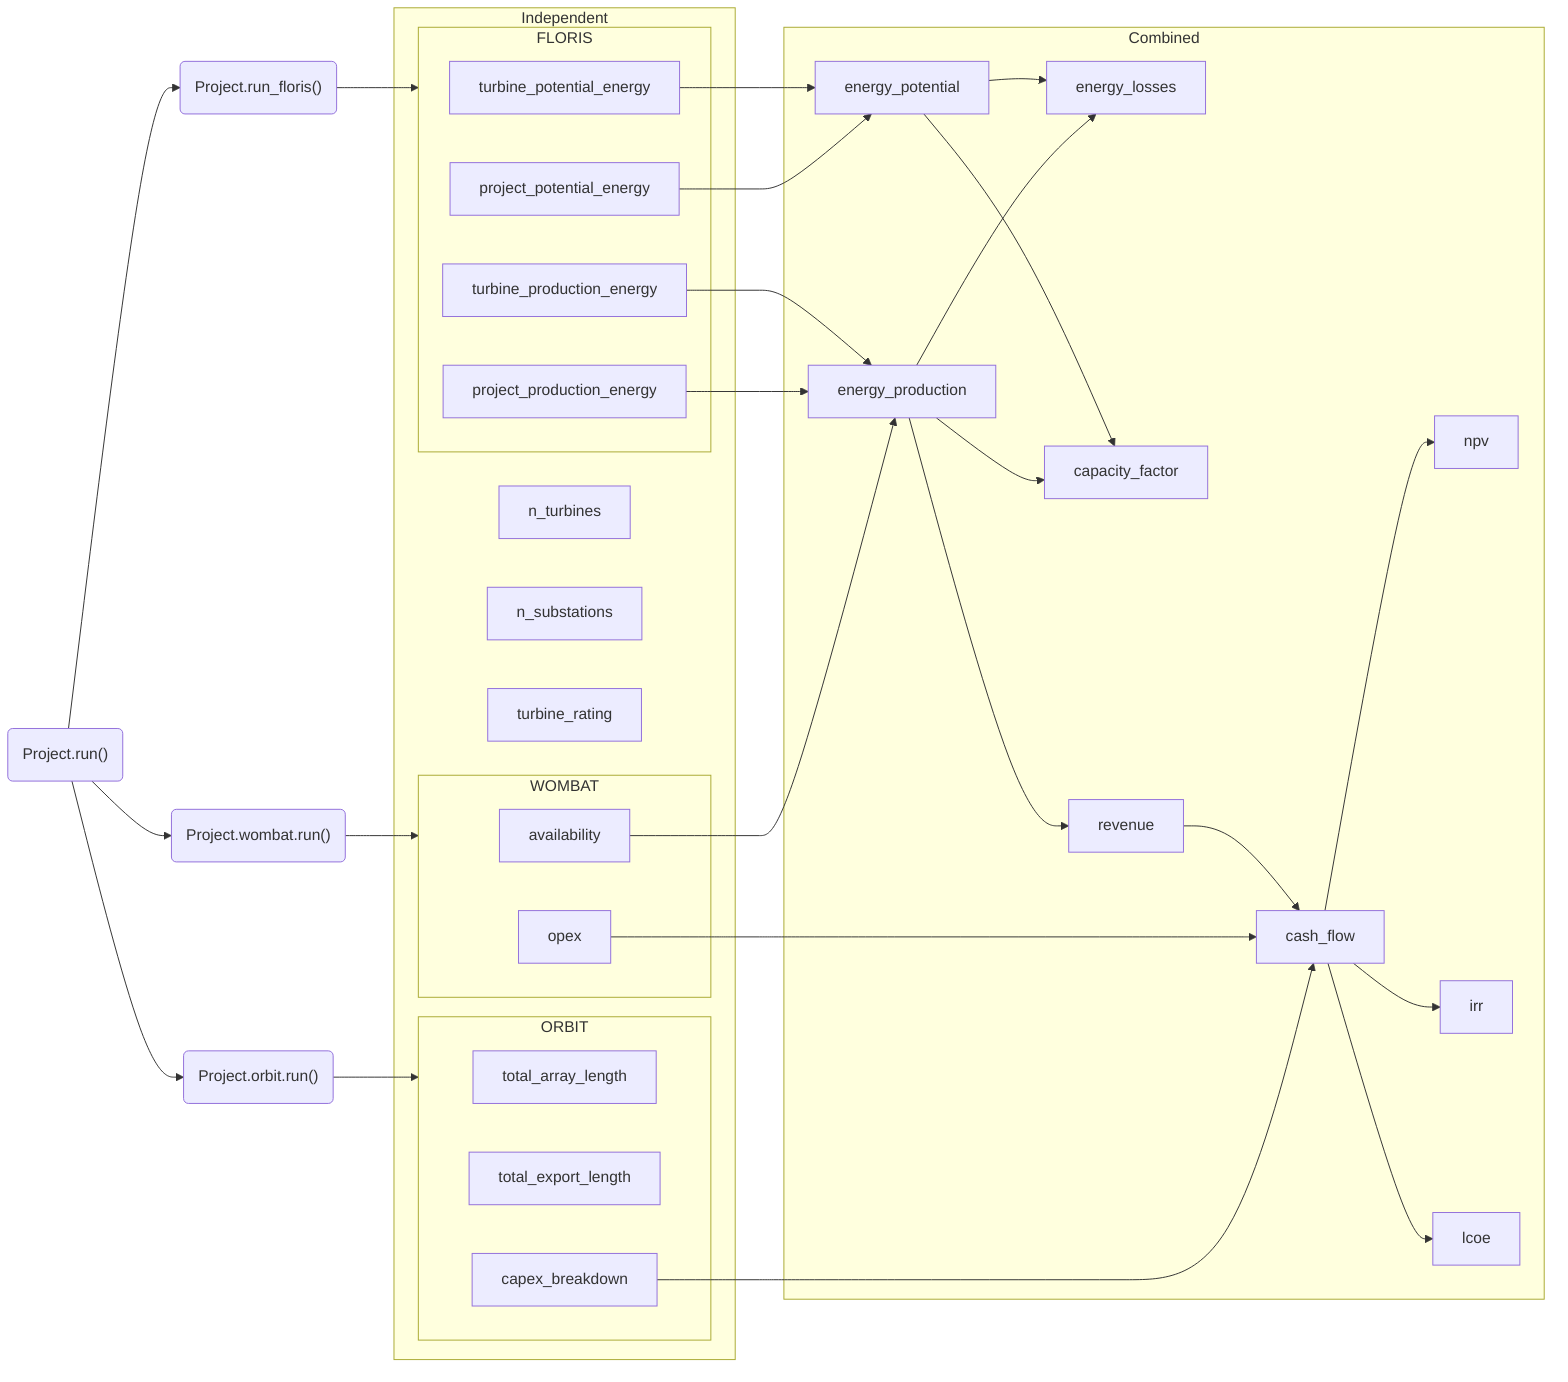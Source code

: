 flowchart LR

    A("Project.run()")
    A --> B("Project.orbit.run()")
    A --> C("Project.wombat.run()")
    A --> D("Project.run_floris()")

    B --> ORBIT
    C --> WOMBAT
    D --> FLORIS


    subgraph Independent

        NT[n_turbines]
        NOSS[n_substations]
        TurbRat[turbine_rating]

        subgraph ORBIT
            ArrayLen[total_array_length]
            ExpLen[total_export_length]
            CapEx[capex_breakdown]
        end

        subgraph WOMBAT
            Avail[availability]
            OpEx[opex]
        end

        subgraph FLORIS
            TurbPotential[turbine_potential_energy]
            ProjPotential[project_potential_energy]
            TurbProd[turbine_production_energy]
            ProjProd[project_production_energy]
        end

    end

    subgraph Combined
        EnergyPotential[energy_potential] --> EnergyLoss[energy_losses]
        EnergyProd[energy_production] --> EnergyLoss
        EnergyPotential --> CF[capacity_factor]
        EnergyProd --> CF
        EnergyProd --> Revenue[revenue]
        Revenue --> CashFlow[cash_flow]
        CashFlow --> NPV[npv]
        CashFlow --> IRR[irr]
        CashFlow --> LCOE[lcoe]

        TurbPotential --> EnergyPotential
        ProjPotential --> EnergyPotential
        TurbProd --> EnergyProd
        ProjProd --> EnergyProd
        Avail --> EnergyProd
        OpEx --> CashFlow
        CapEx --> CashFlow
    end